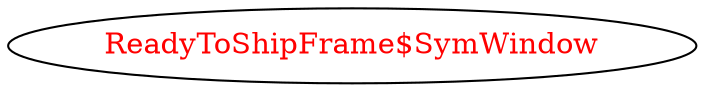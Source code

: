 digraph dependencyGraph {
 concentrate=true;
 ranksep="2.0";
 rankdir="LR"; 
 splines="ortho";
"ReadyToShipFrame$SymWindow" [fontcolor="red"];
}